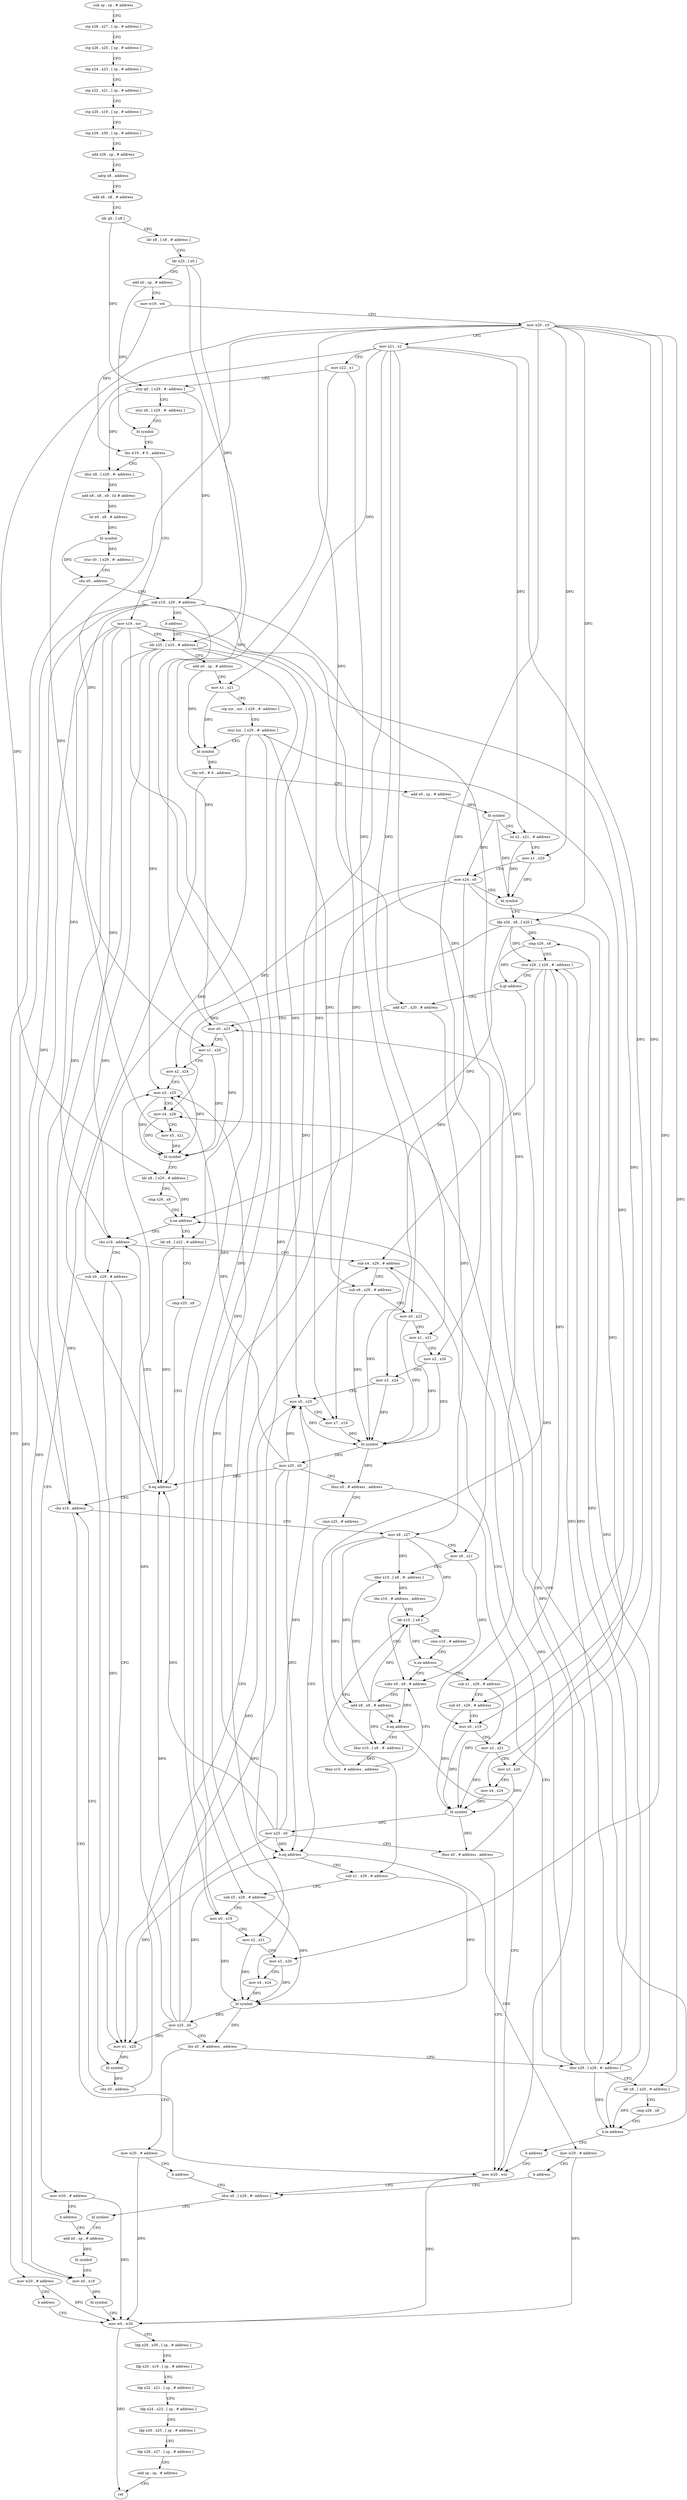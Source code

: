 digraph "func" {
"4246752" [label = "sub sp , sp , # address" ]
"4246756" [label = "stp x28 , x27 , [ sp , # address ]" ]
"4246760" [label = "stp x26 , x25 , [ sp , # address ]" ]
"4246764" [label = "stp x24 , x23 , [ sp , # address ]" ]
"4246768" [label = "stp x22 , x21 , [ sp , # address ]" ]
"4246772" [label = "stp x20 , x19 , [ sp , # address ]" ]
"4246776" [label = "stp x29 , x30 , [ sp , # address ]" ]
"4246780" [label = "add x29 , sp , # address" ]
"4246784" [label = "adrp x8 , address" ]
"4246788" [label = "add x8 , x8 , # address" ]
"4246792" [label = "ldr q0 , [ x8 ]" ]
"4246796" [label = "ldr x8 , [ x8 , # address ]" ]
"4246800" [label = "ldr x23 , [ x0 ]" ]
"4246804" [label = "add x0 , sp , # address" ]
"4246808" [label = "mov w19 , w4" ]
"4246812" [label = "mov x20 , x3" ]
"4246816" [label = "mov x21 , x2" ]
"4246820" [label = "mov x22 , x1" ]
"4246824" [label = "stur q0 , [ x29 , #- address ]" ]
"4246828" [label = "stur x8 , [ x29 , #- address ]" ]
"4246832" [label = "bl symbol" ]
"4246836" [label = "tbz w19 , # 0 , address" ]
"4246872" [label = "mov x19 , xzr" ]
"4246840" [label = "ldur x8 , [ x29 , #- address ]" ]
"4246876" [label = "ldr x25 , [ x23 , # address ]" ]
"4246844" [label = "add x8 , x8 , x8 , lsl # address" ]
"4246848" [label = "lsl x0 , x8 , # address" ]
"4246852" [label = "bl symbol" ]
"4246856" [label = "stur x0 , [ x29 , #- address ]" ]
"4246860" [label = "cbz x0 , address" ]
"4247296" [label = "mov w20 , # address" ]
"4246864" [label = "sub x19 , x29 , # address" ]
"4247224" [label = "mov w20 , # address" ]
"4247228" [label = "b address" ]
"4247244" [label = "add x0 , sp , # address" ]
"4246904" [label = "add x0 , sp , # address" ]
"4246908" [label = "bl symbol" ]
"4246912" [label = "lsl x2 , x21 , # address" ]
"4246916" [label = "mov x1 , x20" ]
"4246920" [label = "mov x24 , x0" ]
"4246924" [label = "bl symbol" ]
"4246928" [label = "ldp x26 , x8 , [ x20 ]" ]
"4246932" [label = "cmp x26 , x8" ]
"4246936" [label = "stur x26 , [ x29 , #- address ]" ]
"4246940" [label = "b.gt address" ]
"4247232" [label = "mov w20 , wzr" ]
"4246944" [label = "add x27 , x20 , # address" ]
"4247300" [label = "b address" ]
"4247260" [label = "mov w0 , w20" ]
"4246868" [label = "b address" ]
"4247248" [label = "bl symbol" ]
"4247252" [label = "mov x0 , x19" ]
"4247256" [label = "bl symbol" ]
"4247236" [label = "ldur x0 , [ x29 , #- address ]" ]
"4246948" [label = "mov x0 , x23" ]
"4247264" [label = "ldp x29 , x30 , [ sp , # address ]" ]
"4247268" [label = "ldp x20 , x19 , [ sp , # address ]" ]
"4247272" [label = "ldp x22 , x21 , [ sp , # address ]" ]
"4247276" [label = "ldp x24 , x23 , [ sp , # address ]" ]
"4247280" [label = "ldp x26 , x25 , [ sp , # address ]" ]
"4247284" [label = "ldp x28 , x27 , [ sp , # address ]" ]
"4247288" [label = "add sp , sp , # address" ]
"4247292" [label = "ret" ]
"4246880" [label = "add x0 , sp , # address" ]
"4246884" [label = "mov x1 , x21" ]
"4246888" [label = "stp xzr , xzr , [ x29 , #- address ]" ]
"4246892" [label = "stur xzr , [ x29 , #- address ]" ]
"4246896" [label = "bl symbol" ]
"4246900" [label = "tbz w0 , # 0 , address" ]
"4247000" [label = "cbz x19 , address" ]
"4247108" [label = "sub x4 , x29 , # address" ]
"4247004" [label = "sub x0 , x29 , # address" ]
"4246988" [label = "ldr x8 , [ x22 , # address ]" ]
"4246992" [label = "cmp x25 , x8" ]
"4246996" [label = "b.eq address" ]
"4247020" [label = "cbz x19 , address" ]
"4247112" [label = "sub x6 , x29 , # address" ]
"4247116" [label = "mov x0 , x22" ]
"4247120" [label = "mov x1 , x21" ]
"4247124" [label = "mov x2 , x20" ]
"4247128" [label = "mov x3 , x24" ]
"4247132" [label = "mov x5 , x25" ]
"4247136" [label = "mov x7 , x19" ]
"4247140" [label = "bl symbol" ]
"4247144" [label = "mov x25 , x0" ]
"4247148" [label = "tbnz x0 , # address , address" ]
"4247172" [label = "cmn x25 , # address" ]
"4247152" [label = "ldur x26 , [ x29 , #- address ]" ]
"4247008" [label = "mov x1 , x25" ]
"4247012" [label = "bl symbol" ]
"4247016" [label = "cbz x0 , address" ]
"4247024" [label = "mov x8 , x27" ]
"4247176" [label = "b.eq address" ]
"4247304" [label = "mov w20 , # address" ]
"4247180" [label = "sub x1 , x29 , # address" ]
"4247156" [label = "ldr x8 , [ x20 , # address ]" ]
"4247160" [label = "cmp x26 , x8" ]
"4247164" [label = "b.le address" ]
"4247168" [label = "b address" ]
"4247028" [label = "mov x9 , x21" ]
"4247032" [label = "ldur x10 , [ x8 , #- address ]" ]
"4247036" [label = "tbz x10 , # address , address" ]
"4247060" [label = "ldr x10 , [ x8 ]" ]
"4247040" [label = "subs x9 , x9 , # address" ]
"4247308" [label = "b address" ]
"4247184" [label = "sub x5 , x29 , # address" ]
"4247188" [label = "mov x0 , x19" ]
"4247192" [label = "mov x2 , x21" ]
"4247196" [label = "mov x3 , x20" ]
"4247200" [label = "mov x4 , x24" ]
"4247204" [label = "bl symbol" ]
"4247208" [label = "mov x25 , x0" ]
"4247212" [label = "tbz x0 , # address , address" ]
"4247216" [label = "mov w20 , # address" ]
"4246952" [label = "mov x1 , x20" ]
"4246956" [label = "mov x2 , x24" ]
"4246960" [label = "mov x3 , x25" ]
"4246964" [label = "mov x4 , x26" ]
"4246968" [label = "mov x5 , x21" ]
"4246972" [label = "bl symbol" ]
"4246976" [label = "ldr x8 , [ x20 , # address ]" ]
"4246980" [label = "cmp x26 , x8" ]
"4246984" [label = "b.ne address" ]
"4247064" [label = "cmn x10 , # address" ]
"4247068" [label = "b.ne address" ]
"4247072" [label = "sub x1 , x29 , # address" ]
"4247044" [label = "add x8 , x8 , # address" ]
"4247048" [label = "b.eq address" ]
"4247052" [label = "ldur x10 , [ x8 , #- address ]" ]
"4247240" [label = "bl symbol" ]
"4247220" [label = "b address" ]
"4247076" [label = "sub x5 , x29 , # address" ]
"4247080" [label = "mov x0 , x19" ]
"4247084" [label = "mov x2 , x21" ]
"4247088" [label = "mov x3 , x20" ]
"4247092" [label = "mov x4 , x24" ]
"4247096" [label = "bl symbol" ]
"4247100" [label = "mov x25 , x0" ]
"4247104" [label = "tbnz x0 , # address , address" ]
"4247056" [label = "tbnz x10 , # address , address" ]
"4246752" -> "4246756" [ label = "CFG" ]
"4246756" -> "4246760" [ label = "CFG" ]
"4246760" -> "4246764" [ label = "CFG" ]
"4246764" -> "4246768" [ label = "CFG" ]
"4246768" -> "4246772" [ label = "CFG" ]
"4246772" -> "4246776" [ label = "CFG" ]
"4246776" -> "4246780" [ label = "CFG" ]
"4246780" -> "4246784" [ label = "CFG" ]
"4246784" -> "4246788" [ label = "CFG" ]
"4246788" -> "4246792" [ label = "CFG" ]
"4246792" -> "4246796" [ label = "CFG" ]
"4246792" -> "4246824" [ label = "DFG" ]
"4246796" -> "4246800" [ label = "CFG" ]
"4246800" -> "4246804" [ label = "CFG" ]
"4246800" -> "4246876" [ label = "DFG" ]
"4246800" -> "4246948" [ label = "DFG" ]
"4246804" -> "4246808" [ label = "CFG" ]
"4246804" -> "4246832" [ label = "DFG" ]
"4246808" -> "4246812" [ label = "CFG" ]
"4246808" -> "4246836" [ label = "DFG" ]
"4246812" -> "4246816" [ label = "CFG" ]
"4246812" -> "4246916" [ label = "DFG" ]
"4246812" -> "4246928" [ label = "DFG" ]
"4246812" -> "4246944" [ label = "DFG" ]
"4246812" -> "4246952" [ label = "DFG" ]
"4246812" -> "4246976" [ label = "DFG" ]
"4246812" -> "4247124" [ label = "DFG" ]
"4246812" -> "4247156" [ label = "DFG" ]
"4246812" -> "4247196" [ label = "DFG" ]
"4246812" -> "4247088" [ label = "DFG" ]
"4246816" -> "4246820" [ label = "CFG" ]
"4246816" -> "4246884" [ label = "DFG" ]
"4246816" -> "4246912" [ label = "DFG" ]
"4246816" -> "4246968" [ label = "DFG" ]
"4246816" -> "4247120" [ label = "DFG" ]
"4246816" -> "4247028" [ label = "DFG" ]
"4246816" -> "4247192" [ label = "DFG" ]
"4246816" -> "4247084" [ label = "DFG" ]
"4246820" -> "4246824" [ label = "CFG" ]
"4246820" -> "4246988" [ label = "DFG" ]
"4246820" -> "4247116" [ label = "DFG" ]
"4246824" -> "4246828" [ label = "CFG" ]
"4246824" -> "4246840" [ label = "DFG" ]
"4246824" -> "4246864" [ label = "DFG" ]
"4246828" -> "4246832" [ label = "CFG" ]
"4246832" -> "4246836" [ label = "CFG" ]
"4246836" -> "4246872" [ label = "CFG" ]
"4246836" -> "4246840" [ label = "CFG" ]
"4246872" -> "4246876" [ label = "CFG" ]
"4246872" -> "4247252" [ label = "DFG" ]
"4246872" -> "4247000" [ label = "DFG" ]
"4246872" -> "4247136" [ label = "DFG" ]
"4246872" -> "4247020" [ label = "DFG" ]
"4246872" -> "4247188" [ label = "DFG" ]
"4246872" -> "4247080" [ label = "DFG" ]
"4246840" -> "4246844" [ label = "DFG" ]
"4246876" -> "4246880" [ label = "CFG" ]
"4246876" -> "4246960" [ label = "DFG" ]
"4246876" -> "4246996" [ label = "DFG" ]
"4246876" -> "4247132" [ label = "DFG" ]
"4246876" -> "4247008" [ label = "DFG" ]
"4246876" -> "4247176" [ label = "DFG" ]
"4246844" -> "4246848" [ label = "DFG" ]
"4246848" -> "4246852" [ label = "DFG" ]
"4246852" -> "4246856" [ label = "DFG" ]
"4246852" -> "4246860" [ label = "DFG" ]
"4246856" -> "4246860" [ label = "CFG" ]
"4246860" -> "4247296" [ label = "CFG" ]
"4246860" -> "4246864" [ label = "CFG" ]
"4247296" -> "4247300" [ label = "CFG" ]
"4247296" -> "4247260" [ label = "DFG" ]
"4246864" -> "4246868" [ label = "CFG" ]
"4246864" -> "4247252" [ label = "DFG" ]
"4246864" -> "4247000" [ label = "DFG" ]
"4246864" -> "4247136" [ label = "DFG" ]
"4246864" -> "4247020" [ label = "DFG" ]
"4246864" -> "4247188" [ label = "DFG" ]
"4246864" -> "4247080" [ label = "DFG" ]
"4247224" -> "4247228" [ label = "CFG" ]
"4247224" -> "4247260" [ label = "DFG" ]
"4247228" -> "4247244" [ label = "CFG" ]
"4247244" -> "4247248" [ label = "DFG" ]
"4246904" -> "4246908" [ label = "DFG" ]
"4246908" -> "4246912" [ label = "CFG" ]
"4246908" -> "4246920" [ label = "DFG" ]
"4246908" -> "4246924" [ label = "DFG" ]
"4246912" -> "4246916" [ label = "CFG" ]
"4246912" -> "4246924" [ label = "DFG" ]
"4246916" -> "4246920" [ label = "CFG" ]
"4246916" -> "4246924" [ label = "DFG" ]
"4246920" -> "4246924" [ label = "CFG" ]
"4246920" -> "4246956" [ label = "DFG" ]
"4246920" -> "4247128" [ label = "DFG" ]
"4246920" -> "4247200" [ label = "DFG" ]
"4246920" -> "4247092" [ label = "DFG" ]
"4246924" -> "4246928" [ label = "CFG" ]
"4246928" -> "4246932" [ label = "DFG" ]
"4246928" -> "4246936" [ label = "DFG" ]
"4246928" -> "4246964" [ label = "DFG" ]
"4246928" -> "4246984" [ label = "DFG" ]
"4246928" -> "4247164" [ label = "DFG" ]
"4246932" -> "4246936" [ label = "CFG" ]
"4246932" -> "4246940" [ label = "DFG" ]
"4246936" -> "4246940" [ label = "CFG" ]
"4246936" -> "4247152" [ label = "DFG" ]
"4246936" -> "4247108" [ label = "DFG" ]
"4246936" -> "4247180" [ label = "DFG" ]
"4246936" -> "4247072" [ label = "DFG" ]
"4246940" -> "4247232" [ label = "CFG" ]
"4246940" -> "4246944" [ label = "CFG" ]
"4247232" -> "4247236" [ label = "CFG" ]
"4247232" -> "4247260" [ label = "DFG" ]
"4246944" -> "4246948" [ label = "CFG" ]
"4246944" -> "4247024" [ label = "DFG" ]
"4247300" -> "4247260" [ label = "CFG" ]
"4247260" -> "4247264" [ label = "CFG" ]
"4247260" -> "4247292" [ label = "DFG" ]
"4246868" -> "4246876" [ label = "CFG" ]
"4247248" -> "4247252" [ label = "CFG" ]
"4247252" -> "4247256" [ label = "DFG" ]
"4247256" -> "4247260" [ label = "CFG" ]
"4247236" -> "4247240" [ label = "CFG" ]
"4246948" -> "4246952" [ label = "CFG" ]
"4246948" -> "4246972" [ label = "DFG" ]
"4247264" -> "4247268" [ label = "CFG" ]
"4247268" -> "4247272" [ label = "CFG" ]
"4247272" -> "4247276" [ label = "CFG" ]
"4247276" -> "4247280" [ label = "CFG" ]
"4247280" -> "4247284" [ label = "CFG" ]
"4247284" -> "4247288" [ label = "CFG" ]
"4247288" -> "4247292" [ label = "CFG" ]
"4246880" -> "4246884" [ label = "CFG" ]
"4246880" -> "4246896" [ label = "DFG" ]
"4246884" -> "4246888" [ label = "CFG" ]
"4246884" -> "4246896" [ label = "DFG" ]
"4246888" -> "4246892" [ label = "CFG" ]
"4246892" -> "4246896" [ label = "CFG" ]
"4246892" -> "4247112" [ label = "DFG" ]
"4246892" -> "4247004" [ label = "DFG" ]
"4246892" -> "4247184" [ label = "DFG" ]
"4246892" -> "4247076" [ label = "DFG" ]
"4246896" -> "4246900" [ label = "DFG" ]
"4246900" -> "4247224" [ label = "CFG" ]
"4246900" -> "4246904" [ label = "CFG" ]
"4247000" -> "4247108" [ label = "CFG" ]
"4247000" -> "4247004" [ label = "CFG" ]
"4247108" -> "4247112" [ label = "CFG" ]
"4247108" -> "4247140" [ label = "DFG" ]
"4247004" -> "4247008" [ label = "CFG" ]
"4247004" -> "4247012" [ label = "DFG" ]
"4246988" -> "4246992" [ label = "CFG" ]
"4246988" -> "4246996" [ label = "DFG" ]
"4246992" -> "4246996" [ label = "CFG" ]
"4246996" -> "4247020" [ label = "CFG" ]
"4246996" -> "4247000" [ label = "CFG" ]
"4247020" -> "4247232" [ label = "CFG" ]
"4247020" -> "4247024" [ label = "CFG" ]
"4247112" -> "4247116" [ label = "CFG" ]
"4247112" -> "4247140" [ label = "DFG" ]
"4247116" -> "4247120" [ label = "CFG" ]
"4247116" -> "4247140" [ label = "DFG" ]
"4247120" -> "4247124" [ label = "CFG" ]
"4247120" -> "4247140" [ label = "DFG" ]
"4247124" -> "4247128" [ label = "CFG" ]
"4247124" -> "4247140" [ label = "DFG" ]
"4247128" -> "4247132" [ label = "CFG" ]
"4247128" -> "4247140" [ label = "DFG" ]
"4247132" -> "4247136" [ label = "CFG" ]
"4247132" -> "4247140" [ label = "DFG" ]
"4247136" -> "4247140" [ label = "DFG" ]
"4247140" -> "4247144" [ label = "DFG" ]
"4247140" -> "4247148" [ label = "DFG" ]
"4247144" -> "4247148" [ label = "CFG" ]
"4247144" -> "4246960" [ label = "DFG" ]
"4247144" -> "4247132" [ label = "DFG" ]
"4247144" -> "4246996" [ label = "DFG" ]
"4247144" -> "4247008" [ label = "DFG" ]
"4247144" -> "4247176" [ label = "DFG" ]
"4247148" -> "4247172" [ label = "CFG" ]
"4247148" -> "4247152" [ label = "CFG" ]
"4247172" -> "4247176" [ label = "CFG" ]
"4247152" -> "4247156" [ label = "CFG" ]
"4247152" -> "4246936" [ label = "DFG" ]
"4247152" -> "4246964" [ label = "DFG" ]
"4247152" -> "4246932" [ label = "DFG" ]
"4247152" -> "4246984" [ label = "DFG" ]
"4247152" -> "4247164" [ label = "DFG" ]
"4247008" -> "4247012" [ label = "DFG" ]
"4247012" -> "4247016" [ label = "DFG" ]
"4247016" -> "4247108" [ label = "CFG" ]
"4247016" -> "4247020" [ label = "CFG" ]
"4247024" -> "4247028" [ label = "CFG" ]
"4247024" -> "4247032" [ label = "DFG" ]
"4247024" -> "4247060" [ label = "DFG" ]
"4247024" -> "4247044" [ label = "DFG" ]
"4247024" -> "4247052" [ label = "DFG" ]
"4247176" -> "4247304" [ label = "CFG" ]
"4247176" -> "4247180" [ label = "CFG" ]
"4247304" -> "4247308" [ label = "CFG" ]
"4247304" -> "4247260" [ label = "DFG" ]
"4247180" -> "4247184" [ label = "CFG" ]
"4247180" -> "4247204" [ label = "DFG" ]
"4247156" -> "4247160" [ label = "CFG" ]
"4247156" -> "4247164" [ label = "DFG" ]
"4247160" -> "4247164" [ label = "CFG" ]
"4247164" -> "4246948" [ label = "CFG" ]
"4247164" -> "4247168" [ label = "CFG" ]
"4247168" -> "4247232" [ label = "CFG" ]
"4247028" -> "4247032" [ label = "CFG" ]
"4247028" -> "4247040" [ label = "DFG" ]
"4247032" -> "4247036" [ label = "DFG" ]
"4247036" -> "4247060" [ label = "CFG" ]
"4247036" -> "4247040" [ label = "CFG" ]
"4247060" -> "4247064" [ label = "CFG" ]
"4247060" -> "4247068" [ label = "DFG" ]
"4247040" -> "4247044" [ label = "CFG" ]
"4247040" -> "4247048" [ label = "DFG" ]
"4247308" -> "4247236" [ label = "CFG" ]
"4247184" -> "4247188" [ label = "CFG" ]
"4247184" -> "4247204" [ label = "DFG" ]
"4247188" -> "4247192" [ label = "CFG" ]
"4247188" -> "4247204" [ label = "DFG" ]
"4247192" -> "4247196" [ label = "CFG" ]
"4247192" -> "4247204" [ label = "DFG" ]
"4247196" -> "4247200" [ label = "CFG" ]
"4247196" -> "4247204" [ label = "DFG" ]
"4247200" -> "4247204" [ label = "DFG" ]
"4247204" -> "4247208" [ label = "DFG" ]
"4247204" -> "4247212" [ label = "DFG" ]
"4247208" -> "4247212" [ label = "CFG" ]
"4247208" -> "4246960" [ label = "DFG" ]
"4247208" -> "4247132" [ label = "DFG" ]
"4247208" -> "4247008" [ label = "DFG" ]
"4247208" -> "4247176" [ label = "DFG" ]
"4247208" -> "4246996" [ label = "DFG" ]
"4247212" -> "4247152" [ label = "CFG" ]
"4247212" -> "4247216" [ label = "CFG" ]
"4247216" -> "4247220" [ label = "CFG" ]
"4247216" -> "4247260" [ label = "DFG" ]
"4246952" -> "4246956" [ label = "CFG" ]
"4246952" -> "4246972" [ label = "DFG" ]
"4246956" -> "4246960" [ label = "CFG" ]
"4246956" -> "4246972" [ label = "DFG" ]
"4246960" -> "4246964" [ label = "CFG" ]
"4246960" -> "4246972" [ label = "DFG" ]
"4246964" -> "4246968" [ label = "CFG" ]
"4246964" -> "4246972" [ label = "DFG" ]
"4246968" -> "4246972" [ label = "DFG" ]
"4246972" -> "4246976" [ label = "CFG" ]
"4246976" -> "4246980" [ label = "CFG" ]
"4246976" -> "4246984" [ label = "DFG" ]
"4246980" -> "4246984" [ label = "CFG" ]
"4246984" -> "4247000" [ label = "CFG" ]
"4246984" -> "4246988" [ label = "CFG" ]
"4247064" -> "4247068" [ label = "CFG" ]
"4247068" -> "4247040" [ label = "CFG" ]
"4247068" -> "4247072" [ label = "CFG" ]
"4247072" -> "4247076" [ label = "CFG" ]
"4247072" -> "4247096" [ label = "DFG" ]
"4247044" -> "4247048" [ label = "CFG" ]
"4247044" -> "4247032" [ label = "DFG" ]
"4247044" -> "4247060" [ label = "DFG" ]
"4247044" -> "4247052" [ label = "DFG" ]
"4247048" -> "4247232" [ label = "CFG" ]
"4247048" -> "4247052" [ label = "CFG" ]
"4247052" -> "4247056" [ label = "DFG" ]
"4247240" -> "4247244" [ label = "CFG" ]
"4247220" -> "4247236" [ label = "CFG" ]
"4247076" -> "4247080" [ label = "CFG" ]
"4247076" -> "4247096" [ label = "DFG" ]
"4247080" -> "4247084" [ label = "CFG" ]
"4247080" -> "4247096" [ label = "DFG" ]
"4247084" -> "4247088" [ label = "CFG" ]
"4247084" -> "4247096" [ label = "DFG" ]
"4247088" -> "4247092" [ label = "CFG" ]
"4247088" -> "4247096" [ label = "DFG" ]
"4247092" -> "4247096" [ label = "DFG" ]
"4247096" -> "4247100" [ label = "DFG" ]
"4247096" -> "4247104" [ label = "DFG" ]
"4247100" -> "4247104" [ label = "CFG" ]
"4247100" -> "4246960" [ label = "DFG" ]
"4247100" -> "4247132" [ label = "DFG" ]
"4247100" -> "4247008" [ label = "DFG" ]
"4247100" -> "4247176" [ label = "DFG" ]
"4247100" -> "4246996" [ label = "DFG" ]
"4247104" -> "4247232" [ label = "CFG" ]
"4247104" -> "4247108" [ label = "CFG" ]
"4247056" -> "4247040" [ label = "CFG" ]
"4247056" -> "4247060" [ label = "CFG" ]
}
